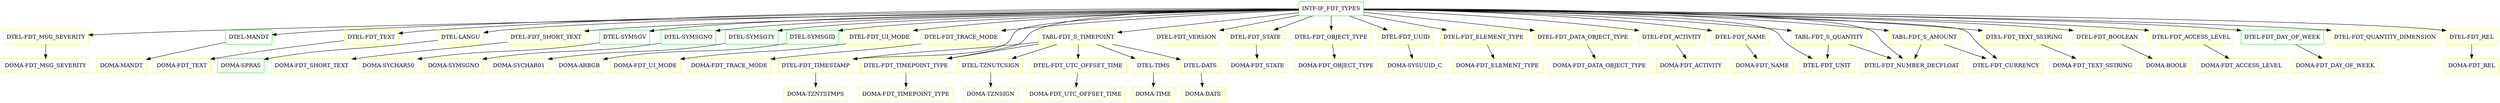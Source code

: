 digraph G {
  "INTF-IF_FDT_TYPES" [shape=box,color=green];
  "DTEL-FDT_MSG_SEVERITY" [shape=box,color=yellow,URL="./DTEL_FDT_MSG_SEVERITY.html"];
  "DOMA-FDT_MSG_SEVERITY" [shape=box,color=yellow,URL="./DOMA_FDT_MSG_SEVERITY.html"];
  "DTEL-MANDT" [shape=box,color=green,URL="./DTEL_MANDT.html"];
  "DOMA-MANDT" [shape=box,color=yellow,URL="./DOMA_MANDT.html"];
  "DTEL-FDT_TEXT" [shape=box,color=yellow,URL="./DTEL_FDT_TEXT.html"];
  "DOMA-FDT_TEXT" [shape=box,color=yellow,URL="./DOMA_FDT_TEXT.html"];
  "DTEL-LANGU" [shape=box,color=yellow,URL="./DTEL_LANGU.html"];
  "DOMA-SPRAS" [shape=box,color=green,URL="./DOMA_SPRAS.html"];
  "DTEL-FDT_SHORT_TEXT" [shape=box,color=yellow,URL="./DTEL_FDT_SHORT_TEXT.html"];
  "DOMA-FDT_SHORT_TEXT" [shape=box,color=yellow,URL="./DOMA_FDT_SHORT_TEXT.html"];
  "DTEL-SYMSGV" [shape=box,color=green,URL="./DTEL_SYMSGV.html"];
  "DOMA-SYCHAR50" [shape=box,color=yellow,URL="./DOMA_SYCHAR50.html"];
  "DTEL-SYMSGNO" [shape=box,color=green,URL="./DTEL_SYMSGNO.html"];
  "DOMA-SYMSGNO" [shape=box,color=yellow,URL="./DOMA_SYMSGNO.html"];
  "DTEL-SYMSGTY" [shape=box,color=green,URL="./DTEL_SYMSGTY.html"];
  "DOMA-SYCHAR01" [shape=box,color=yellow,URL="./DOMA_SYCHAR01.html"];
  "DTEL-SYMSGID" [shape=box,color=green,URL="./DTEL_SYMSGID.html"];
  "DOMA-ARBGB" [shape=box,color=yellow,URL="./DOMA_ARBGB.html"];
  "DTEL-FDT_UI_MODE" [shape=box,color=yellow,URL="./DTEL_FDT_UI_MODE.html"];
  "DOMA-FDT_UI_MODE" [shape=box,color=yellow,URL="./DOMA_FDT_UI_MODE.html"];
  "DTEL-FDT_TRACE_MODE" [shape=box,color=yellow,URL="./DTEL_FDT_TRACE_MODE.html"];
  "DOMA-FDT_TRACE_MODE" [shape=box,color=yellow,URL="./DOMA_FDT_TRACE_MODE.html"];
  "DTEL-FDT_TIMESTAMP" [shape=box,color=yellow,URL="./DTEL_FDT_TIMESTAMP.html"];
  "DOMA-TZNTSTMPS" [shape=box,color=yellow,URL="./DOMA_TZNTSTMPS.html"];
  "DTEL-FDT_VERSION" [shape=box,color=yellow,URL="./DTEL_FDT_VERSION.html"];
  "DTEL-FDT_STATE" [shape=box,color=yellow,URL="./DTEL_FDT_STATE.html"];
  "DOMA-FDT_STATE" [shape=box,color=yellow,URL="./DOMA_FDT_STATE.html"];
  "DTEL-FDT_OBJECT_TYPE" [shape=box,color=yellow,URL="./DTEL_FDT_OBJECT_TYPE.html"];
  "DOMA-FDT_OBJECT_TYPE" [shape=box,color=yellow,URL="./DOMA_FDT_OBJECT_TYPE.html"];
  "DTEL-FDT_UUID" [shape=box,color=yellow,URL="./DTEL_FDT_UUID.html"];
  "DOMA-SYSUUID_C" [shape=box,color=yellow,URL="./DOMA_SYSUUID_C.html"];
  "DTEL-FDT_ELEMENT_TYPE" [shape=box,color=yellow,URL="./DTEL_FDT_ELEMENT_TYPE.html"];
  "DOMA-FDT_ELEMENT_TYPE" [shape=box,color=yellow,URL="./DOMA_FDT_ELEMENT_TYPE.html"];
  "DTEL-FDT_DATA_OBJECT_TYPE" [shape=box,color=yellow,URL="./DTEL_FDT_DATA_OBJECT_TYPE.html"];
  "DOMA-FDT_DATA_OBJECT_TYPE" [shape=box,color=yellow,URL="./DOMA_FDT_DATA_OBJECT_TYPE.html"];
  "DTEL-FDT_ACTIVITY" [shape=box,color=yellow,URL="./DTEL_FDT_ACTIVITY.html"];
  "DOMA-FDT_ACTIVITY" [shape=box,color=yellow,URL="./DOMA_FDT_ACTIVITY.html"];
  "DTEL-FDT_NAME" [shape=box,color=yellow,URL="./DTEL_FDT_NAME.html"];
  "DOMA-FDT_NAME" [shape=box,color=yellow,URL="./DOMA_FDT_NAME.html"];
  "TABL-FDT_S_TIMEPOINT" [shape=box,color=yellow,URL="./TABL_FDT_S_TIMEPOINT.html"];
  "DTEL-FDT_TIMEPOINT_TYPE" [shape=box,color=yellow,URL="./DTEL_FDT_TIMEPOINT_TYPE.html"];
  "DOMA-FDT_TIMEPOINT_TYPE" [shape=box,color=yellow,URL="./DOMA_FDT_TIMEPOINT_TYPE.html"];
  "DTEL-TZNUTCSIGN" [shape=box,color=yellow,URL="./DTEL_TZNUTCSIGN.html"];
  "DOMA-TZNSIGN" [shape=box,color=yellow,URL="./DOMA_TZNSIGN.html"];
  "DTEL-FDT_UTC_OFFSET_TIME" [shape=box,color=yellow,URL="./DTEL_FDT_UTC_OFFSET_TIME.html"];
  "DOMA-FDT_UTC_OFFSET_TIME" [shape=box,color=yellow,URL="./DOMA_FDT_UTC_OFFSET_TIME.html"];
  "DTEL-TIMS" [shape=box,color=yellow,URL="./DTEL_TIMS.html"];
  "DOMA-TIME" [shape=box,color=yellow,URL="./DOMA_TIME.html"];
  "DTEL-DATS" [shape=box,color=yellow,URL="./DTEL_DATS.html"];
  "DOMA-DATS" [shape=box,color=yellow,URL="./DOMA_DATS.html"];
  "TABL-FDT_S_QUANTITY" [shape=box,color=yellow,URL="./TABL_FDT_S_QUANTITY.html"];
  "DTEL-FDT_UNIT" [shape=box,color=yellow,URL="./DTEL_FDT_UNIT.html"];
  "DTEL-FDT_NUMBER_DECFLOAT" [shape=box,color=yellow,URL="./DTEL_FDT_NUMBER_DECFLOAT.html"];
  "TABL-FDT_S_AMOUNT" [shape=box,color=yellow,URL="./TABL_FDT_S_AMOUNT.html"];
  "DTEL-FDT_CURRENCY" [shape=box,color=yellow,URL="./DTEL_FDT_CURRENCY.html"];
  "DTEL-FDT_TEXT_SSTRING" [shape=box,color=yellow,URL="./DTEL_FDT_TEXT_SSTRING.html"];
  "DOMA-FDT_TEXT_SSTRING" [shape=box,color=yellow,URL="./DOMA_FDT_TEXT_SSTRING.html"];
  "DTEL-FDT_BOOLEAN" [shape=box,color=yellow,URL="./DTEL_FDT_BOOLEAN.html"];
  "DOMA-BOOLE" [shape=box,color=yellow,URL="./DOMA_BOOLE.html"];
  "DTEL-FDT_ACCESS_LEVEL" [shape=box,color=yellow,URL="./DTEL_FDT_ACCESS_LEVEL.html"];
  "DOMA-FDT_ACCESS_LEVEL" [shape=box,color=yellow,URL="./DOMA_FDT_ACCESS_LEVEL.html"];
  "DTEL-FDT_DAY_OF_WEEK" [shape=box,color=green,URL="./DTEL_FDT_DAY_OF_WEEK.html"];
  "DOMA-FDT_DAY_OF_WEEK" [shape=box,color=yellow,URL="./DOMA_FDT_DAY_OF_WEEK.html"];
  "DTEL-FDT_QUANTITY_DIMENSION" [shape=box,color=yellow,URL="./DTEL_FDT_QUANTITY_DIMENSION.html"];
  "DTEL-FDT_REL" [shape=box,color=yellow,URL="./DTEL_FDT_REL.html"];
  "DOMA-FDT_REL" [shape=box,color=yellow,URL="./DOMA_FDT_REL.html"];
  "INTF-IF_FDT_TYPES" -> "DTEL-FDT_REL";
  "INTF-IF_FDT_TYPES" -> "DTEL-FDT_QUANTITY_DIMENSION";
  "INTF-IF_FDT_TYPES" -> "DTEL-FDT_DAY_OF_WEEK";
  "INTF-IF_FDT_TYPES" -> "DTEL-FDT_ACCESS_LEVEL";
  "INTF-IF_FDT_TYPES" -> "DTEL-FDT_TIMEPOINT_TYPE";
  "INTF-IF_FDT_TYPES" -> "DTEL-FDT_BOOLEAN";
  "INTF-IF_FDT_TYPES" -> "DTEL-FDT_CURRENCY";
  "INTF-IF_FDT_TYPES" -> "DTEL-FDT_NUMBER_DECFLOAT";
  "INTF-IF_FDT_TYPES" -> "DTEL-FDT_TEXT_SSTRING";
  "INTF-IF_FDT_TYPES" -> "DTEL-FDT_UNIT";
  "INTF-IF_FDT_TYPES" -> "TABL-FDT_S_AMOUNT";
  "INTF-IF_FDT_TYPES" -> "TABL-FDT_S_QUANTITY";
  "INTF-IF_FDT_TYPES" -> "TABL-FDT_S_TIMEPOINT";
  "INTF-IF_FDT_TYPES" -> "DTEL-FDT_NAME";
  "INTF-IF_FDT_TYPES" -> "DTEL-FDT_ACTIVITY";
  "INTF-IF_FDT_TYPES" -> "DTEL-FDT_DATA_OBJECT_TYPE";
  "INTF-IF_FDT_TYPES" -> "DTEL-FDT_ELEMENT_TYPE";
  "INTF-IF_FDT_TYPES" -> "DTEL-FDT_UUID";
  "INTF-IF_FDT_TYPES" -> "DTEL-FDT_OBJECT_TYPE";
  "INTF-IF_FDT_TYPES" -> "DTEL-FDT_STATE";
  "INTF-IF_FDT_TYPES" -> "DTEL-FDT_VERSION";
  "INTF-IF_FDT_TYPES" -> "DTEL-FDT_TIMESTAMP";
  "INTF-IF_FDT_TYPES" -> "DTEL-FDT_TRACE_MODE";
  "INTF-IF_FDT_TYPES" -> "DTEL-FDT_UI_MODE";
  "INTF-IF_FDT_TYPES" -> "DTEL-SYMSGID";
  "INTF-IF_FDT_TYPES" -> "DTEL-SYMSGTY";
  "INTF-IF_FDT_TYPES" -> "DTEL-SYMSGNO";
  "INTF-IF_FDT_TYPES" -> "DTEL-SYMSGV";
  "INTF-IF_FDT_TYPES" -> "DTEL-FDT_SHORT_TEXT";
  "INTF-IF_FDT_TYPES" -> "DTEL-LANGU";
  "INTF-IF_FDT_TYPES" -> "DTEL-FDT_TEXT";
  "INTF-IF_FDT_TYPES" -> "DTEL-MANDT";
  "INTF-IF_FDT_TYPES" -> "DTEL-FDT_MSG_SEVERITY";
  "DTEL-FDT_MSG_SEVERITY" -> "DOMA-FDT_MSG_SEVERITY";
  "DTEL-MANDT" -> "DOMA-MANDT";
  "DTEL-FDT_TEXT" -> "DOMA-FDT_TEXT";
  "DTEL-LANGU" -> "DOMA-SPRAS";
  "DTEL-FDT_SHORT_TEXT" -> "DOMA-FDT_SHORT_TEXT";
  "DTEL-SYMSGV" -> "DOMA-SYCHAR50";
  "DTEL-SYMSGNO" -> "DOMA-SYMSGNO";
  "DTEL-SYMSGTY" -> "DOMA-SYCHAR01";
  "DTEL-SYMSGID" -> "DOMA-ARBGB";
  "DTEL-FDT_UI_MODE" -> "DOMA-FDT_UI_MODE";
  "DTEL-FDT_TRACE_MODE" -> "DOMA-FDT_TRACE_MODE";
  "DTEL-FDT_TIMESTAMP" -> "DOMA-TZNTSTMPS";
  "DTEL-FDT_STATE" -> "DOMA-FDT_STATE";
  "DTEL-FDT_OBJECT_TYPE" -> "DOMA-FDT_OBJECT_TYPE";
  "DTEL-FDT_UUID" -> "DOMA-SYSUUID_C";
  "DTEL-FDT_ELEMENT_TYPE" -> "DOMA-FDT_ELEMENT_TYPE";
  "DTEL-FDT_DATA_OBJECT_TYPE" -> "DOMA-FDT_DATA_OBJECT_TYPE";
  "DTEL-FDT_ACTIVITY" -> "DOMA-FDT_ACTIVITY";
  "DTEL-FDT_NAME" -> "DOMA-FDT_NAME";
  "TABL-FDT_S_TIMEPOINT" -> "DTEL-DATS";
  "TABL-FDT_S_TIMEPOINT" -> "DTEL-TIMS";
  "TABL-FDT_S_TIMEPOINT" -> "DTEL-FDT_TIMESTAMP";
  "TABL-FDT_S_TIMEPOINT" -> "DTEL-FDT_UTC_OFFSET_TIME";
  "TABL-FDT_S_TIMEPOINT" -> "DTEL-TZNUTCSIGN";
  "TABL-FDT_S_TIMEPOINT" -> "DTEL-FDT_TIMEPOINT_TYPE";
  "DTEL-FDT_TIMEPOINT_TYPE" -> "DOMA-FDT_TIMEPOINT_TYPE";
  "DTEL-TZNUTCSIGN" -> "DOMA-TZNSIGN";
  "DTEL-FDT_UTC_OFFSET_TIME" -> "DOMA-FDT_UTC_OFFSET_TIME";
  "DTEL-TIMS" -> "DOMA-TIME";
  "DTEL-DATS" -> "DOMA-DATS";
  "TABL-FDT_S_QUANTITY" -> "DTEL-FDT_NUMBER_DECFLOAT";
  "TABL-FDT_S_QUANTITY" -> "DTEL-FDT_UNIT";
  "TABL-FDT_S_AMOUNT" -> "DTEL-FDT_NUMBER_DECFLOAT";
  "TABL-FDT_S_AMOUNT" -> "DTEL-FDT_CURRENCY";
  "DTEL-FDT_TEXT_SSTRING" -> "DOMA-FDT_TEXT_SSTRING";
  "DTEL-FDT_BOOLEAN" -> "DOMA-BOOLE";
  "DTEL-FDT_ACCESS_LEVEL" -> "DOMA-FDT_ACCESS_LEVEL";
  "DTEL-FDT_DAY_OF_WEEK" -> "DOMA-FDT_DAY_OF_WEEK";
  "DTEL-FDT_REL" -> "DOMA-FDT_REL";
}
